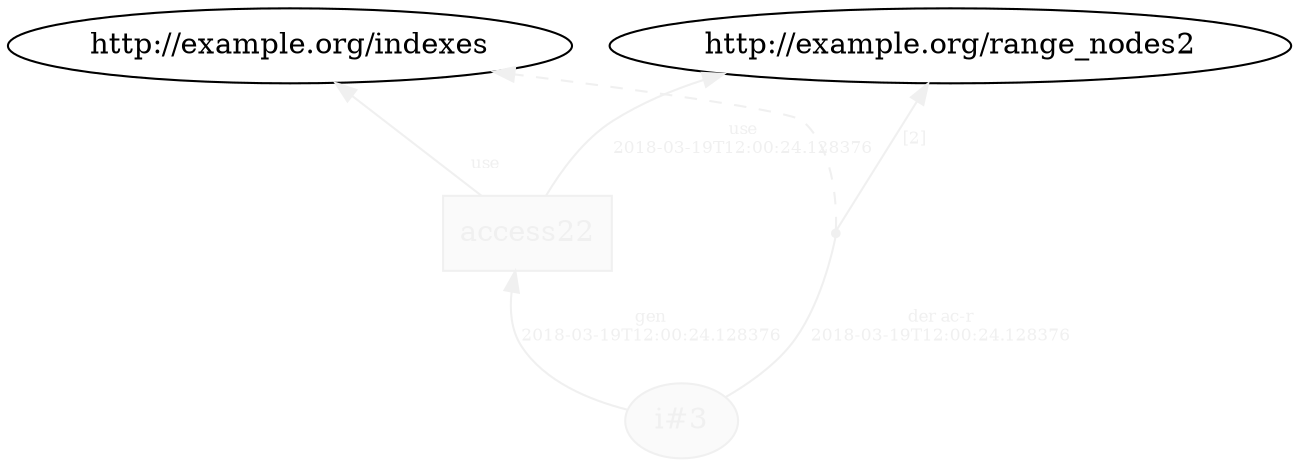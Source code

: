 digraph "PROV" { size="16,12"; rankdir="BT";
"http://example.org/i#3" [fillcolor="#FAFAFA",color="#F0F0F0",style="filled",fontcolor="#F0F0F0",label="i#3",URL="http://example.org/i#3"]
"http://example.org/access22" [fillcolor="#FAFAFA",color="#F0F0F0",shape="polygon",sides="4",style="filled",fontcolor="#F0F0F0",label="access22",URL="http://example.org/access22"]
"bn0" [shape="point",label="",fontcolor="#F0F0F0",color="#F0F0F0"]
"http://example.org/i#3" -> "bn0" [fontsize="8",distance="1.5",angle="60.0",rotation="20",label="der ac-r
2018-03-19T12:00:24.128376",arrowhead="none",fontcolor="#F0F0F0",color="#F0F0F0"]
"bn0" -> "http://example.org/indexes" [style="dashed",fontcolor="#F0F0F0",color="#F0F0F0"]
"bn0" -> "http://example.org/range_nodes2" [fontsize="8",distance="1.5",angle="60.0",rotation="20",label="[2]",fontcolor="#F0F0F0",color="#F0F0F0"]
"http://example.org/access22" -> "http://example.org/indexes" [labelfontsize="8",labeldistance="1.5",labelangle="60.0",rotation="20",taillabel="use",fontcolor="#F0F0F0",color="#F0F0F0"]
"http://example.org/access22" -> "http://example.org/range_nodes2" [fontsize="8",distance="1.5",angle="60.0",rotation="20",label="use
2018-03-19T12:00:24.128376",fontcolor="#F0F0F0",color="#F0F0F0"]
"http://example.org/i#3" -> "http://example.org/access22" [fontsize="8",distance="1.5",angle="60.0",rotation="20",label="gen
2018-03-19T12:00:24.128376",fontcolor="#F0F0F0",color="#F0F0F0"]
}